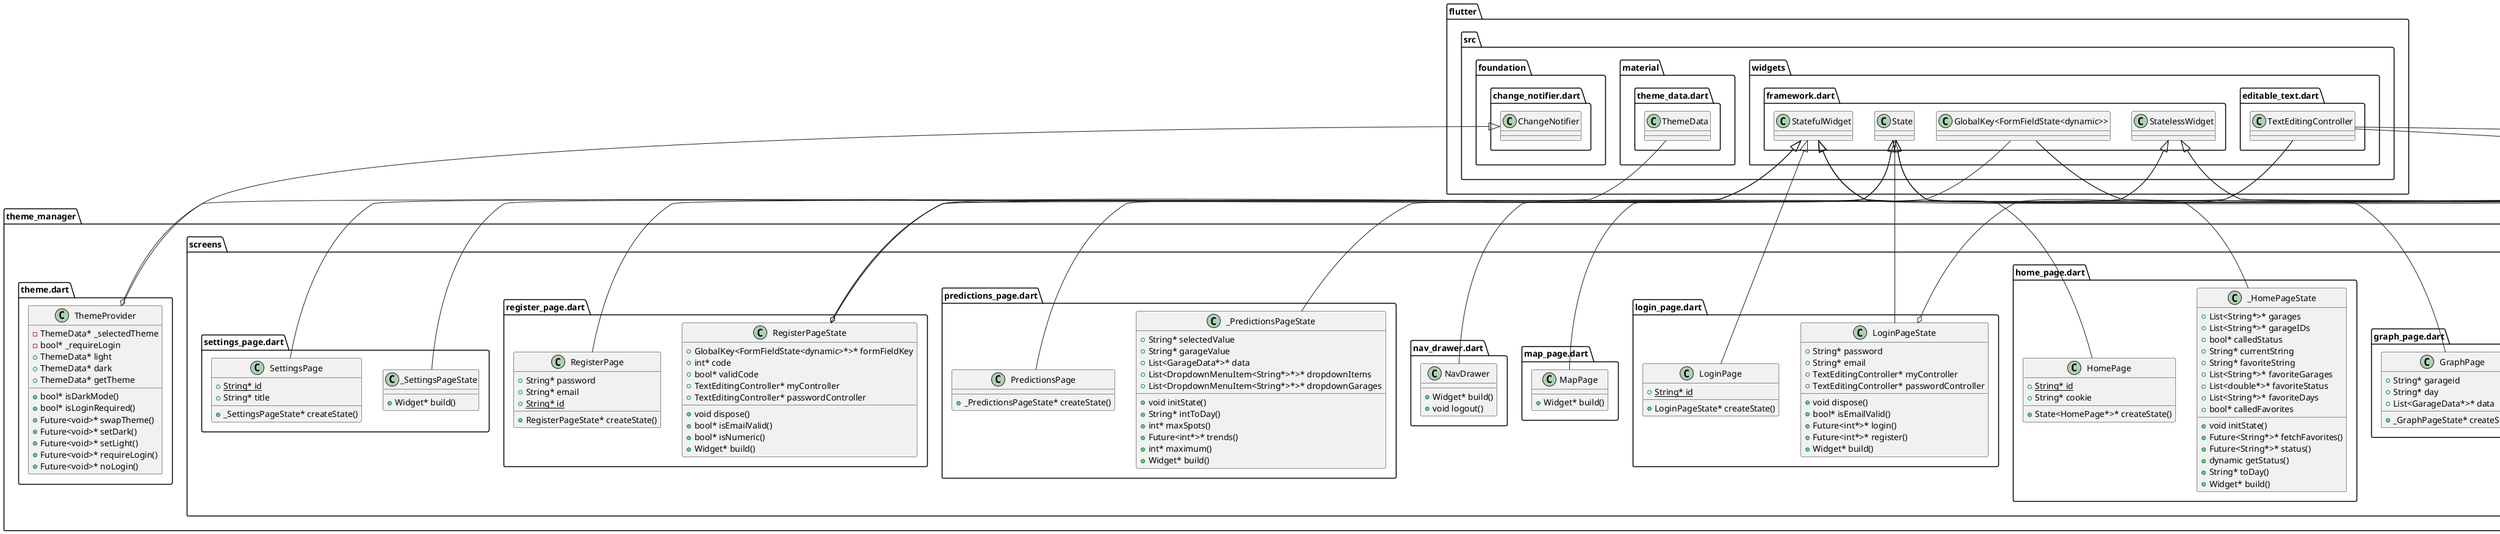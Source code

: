 @startuml
set namespaceSeparator ::

class "theme_manager::main.dart::MyApp" {
  +Widget* build()
}

"flutter::src::widgets::framework.dart::StatelessWidget" <|-- "theme_manager::main.dart::MyApp"

class "theme_manager::screens::about_page.dart::AboutPage" {
  +Widget* build()
}

"flutter::src::widgets::framework.dart::StatelessWidget" <|-- "theme_manager::screens::about_page.dart::AboutPage"

class "theme_manager::screens::feedback_page.dart::FeedbackPage" {
  +State<FeedbackPage*>* createState()
}

"flutter::src::widgets::framework.dart::StatefulWidget" <|-- "theme_manager::screens::feedback_page.dart::FeedbackPage"

class "theme_manager::screens::feedback_page.dart::_FeedbackPageState" {
  +TextEditingController* emailController
  +TextEditingController* feedbackController
  +GlobalKey<FormFieldState<dynamic>*>* formFieldKey
  +bool* isEmailValid()
  +Widget* build()
}

"theme_manager::screens::feedback_page.dart::_FeedbackPageState" o-- "flutter::src::widgets::editable_text.dart::TextEditingController"
"theme_manager::screens::feedback_page.dart::_FeedbackPageState" o-- "flutter::src::widgets::framework.dart::GlobalKey<FormFieldState<dynamic>>"
"flutter::src::widgets::framework.dart::State" <|-- "theme_manager::screens::feedback_page.dart::_FeedbackPageState"

class "theme_manager::screens::forgot_password_page.dart::ForgotPasswordPage" {
  {static} +String* id
  +State<ForgotPasswordPage*>* createState()
}

"flutter::src::widgets::framework.dart::StatefulWidget" <|-- "theme_manager::screens::forgot_password_page.dart::ForgotPasswordPage"

class "theme_manager::screens::forgot_password_page.dart::_ForgotPasswordPageState" {
  +GlobalKey<FormFieldState<dynamic>*>* formFieldKey
  +int* code
  +String* email
  +bool* validCode
  +TextEditingController* myController
  +TextEditingController* passwordController
  +bool* isEmailValid()
  +Future<int*>* sendEmail()
  +Widget* build()
  +void dispose()
}

"theme_manager::screens::forgot_password_page.dart::_ForgotPasswordPageState" o-- "flutter::src::widgets::framework.dart::GlobalKey<FormFieldState<dynamic>>"
"theme_manager::screens::forgot_password_page.dart::_ForgotPasswordPageState" o-- "flutter::src::widgets::editable_text.dart::TextEditingController"
"flutter::src::widgets::framework.dart::State" <|-- "theme_manager::screens::forgot_password_page.dart::_ForgotPasswordPageState"

class "theme_manager::screens::GarageData.dart::GarageData" {
  +int* hour
  +int* available
}

class "theme_manager::screens::graph_page.dart::GraphPage" {
  +String* garageid
  +String* day
  +List<GarageData*>* data
  +_GraphPageState* createState()
}

"flutter::src::widgets::framework.dart::StatefulWidget" <|-- "theme_manager::screens::graph_page.dart::GraphPage"

class "theme_manager::screens::graph_page.dart::_GraphPageState" {
  +String* selectedValue
  +String* garageValue
  -List<Series<GarageData*, int*>*>* _createSampleData()
  +Widget* build()
}

"flutter::src::widgets::framework.dart::State" <|-- "theme_manager::screens::graph_page.dart::_GraphPageState"

class "theme_manager::screens::home_page.dart::HomePage" {
  {static} +String* id
  +String* cookie
  +State<HomePage*>* createState()
}

"flutter::src::widgets::framework.dart::StatefulWidget" <|-- "theme_manager::screens::home_page.dart::HomePage"

class "theme_manager::screens::home_page.dart::_HomePageState" {
  +List<String*>* garages
  +List<String*>* garageIDs
  +bool* calledStatus
  +String* currentString
  +String* favoriteString
  +List<String*>* favoriteGarages
  +List<double*>* favoriteStatus
  +List<String*>* favoriteDays
  +bool* calledFavorites
  +void initState()
  +Future<String*>* fetchFavorites()
  +Future<String*>* status()
  +dynamic getStatus()
  +String* toDay()
  +Widget* build()
}

"flutter::src::widgets::framework.dart::State" <|-- "theme_manager::screens::home_page.dart::_HomePageState"

class "theme_manager::screens::login_page.dart::LoginPage" {
  {static} +String* id
  +LoginPageState* createState()
}

"flutter::src::widgets::framework.dart::StatefulWidget" <|-- "theme_manager::screens::login_page.dart::LoginPage"

class "theme_manager::screens::login_page.dart::LoginPageState" {
  +String* password
  +String* email
  +TextEditingController* myController
  +TextEditingController* passwordController
  +void dispose()
  +bool* isEmailValid()
  +Future<int*>* login()
  +Future<int*>* register()
  +Widget* build()
}

"theme_manager::screens::login_page.dart::LoginPageState" o-- "flutter::src::widgets::editable_text.dart::TextEditingController"
"flutter::src::widgets::framework.dart::State" <|-- "theme_manager::screens::login_page.dart::LoginPageState"

class "theme_manager::screens::map_page.dart::MapPage" {
  +Widget* build()
}

"flutter::src::widgets::framework.dart::StatelessWidget" <|-- "theme_manager::screens::map_page.dart::MapPage"

class "theme_manager::screens::nav_drawer.dart::NavDrawer" {
  +Widget* build()
  +void logout()
}

"flutter::src::widgets::framework.dart::StatelessWidget" <|-- "theme_manager::screens::nav_drawer.dart::NavDrawer"

class "theme_manager::screens::predictions_page.dart::PredictionsPage" {
  +_PredictionsPageState* createState()
}

"flutter::src::widgets::framework.dart::StatefulWidget" <|-- "theme_manager::screens::predictions_page.dart::PredictionsPage"

class "theme_manager::screens::predictions_page.dart::_PredictionsPageState" {
  +String* selectedValue
  +String* garageValue
  +List<GarageData*>* data
  +List<DropdownMenuItem<String*>*>* dropdownItems
  +List<DropdownMenuItem<String*>*>* dropdownGarages
  +void initState()
  +String* intToDay()
  +int* maxSpots()
  +Future<int*>* trends()
  +int* maximum()
  +Widget* build()
}

"flutter::src::widgets::framework.dart::State" <|-- "theme_manager::screens::predictions_page.dart::_PredictionsPageState"

class "theme_manager::screens::register_page.dart::RegisterPage" {
  +String* password
  +String* email
  {static} +String* id
  +RegisterPageState* createState()
}

"flutter::src::widgets::framework.dart::StatefulWidget" <|-- "theme_manager::screens::register_page.dart::RegisterPage"

class "theme_manager::screens::register_page.dart::RegisterPageState" {
  +GlobalKey<FormFieldState<dynamic>*>* formFieldKey
  +int* code
  +bool* validCode
  +TextEditingController* myController
  +TextEditingController* passwordController
  +void dispose()
  +bool* isEmailValid()
  +bool* isNumeric()
  +Widget* build()
}

"theme_manager::screens::register_page.dart::RegisterPageState" o-- "flutter::src::widgets::framework.dart::GlobalKey<FormFieldState<dynamic>>"
"theme_manager::screens::register_page.dart::RegisterPageState" o-- "flutter::src::widgets::editable_text.dart::TextEditingController"
"flutter::src::widgets::framework.dart::State" <|-- "theme_manager::screens::register_page.dart::RegisterPageState"

class "theme_manager::screens::settings_page.dart::SettingsPage" {
  {static} +String* id
  +String* title
  +_SettingsPageState* createState()
}

"flutter::src::widgets::framework.dart::StatefulWidget" <|-- "theme_manager::screens::settings_page.dart::SettingsPage"

class "theme_manager::screens::settings_page.dart::_SettingsPageState" {
  +Widget* build()
}

"flutter::src::widgets::framework.dart::State" <|-- "theme_manager::screens::settings_page.dart::_SettingsPageState"

class "theme_manager::theme.dart::ThemeProvider" {
  -ThemeData* _selectedTheme
  -bool* _requireLogin
  +ThemeData* light
  +ThemeData* dark
  +ThemeData* getTheme
  +bool* isDarkMode()
  +bool* isLoginRequired()
  +Future<void>* swapTheme()
  +Future<void>* setDark()
  +Future<void>* setLight()
  +Future<void>* requireLogin()
  +Future<void>* noLogin()
}

"theme_manager::theme.dart::ThemeProvider" o-- "flutter::src::material::theme_data.dart::ThemeData"
"flutter::src::foundation::change_notifier.dart::ChangeNotifier" <|-- "theme_manager::theme.dart::ThemeProvider"


@enduml
